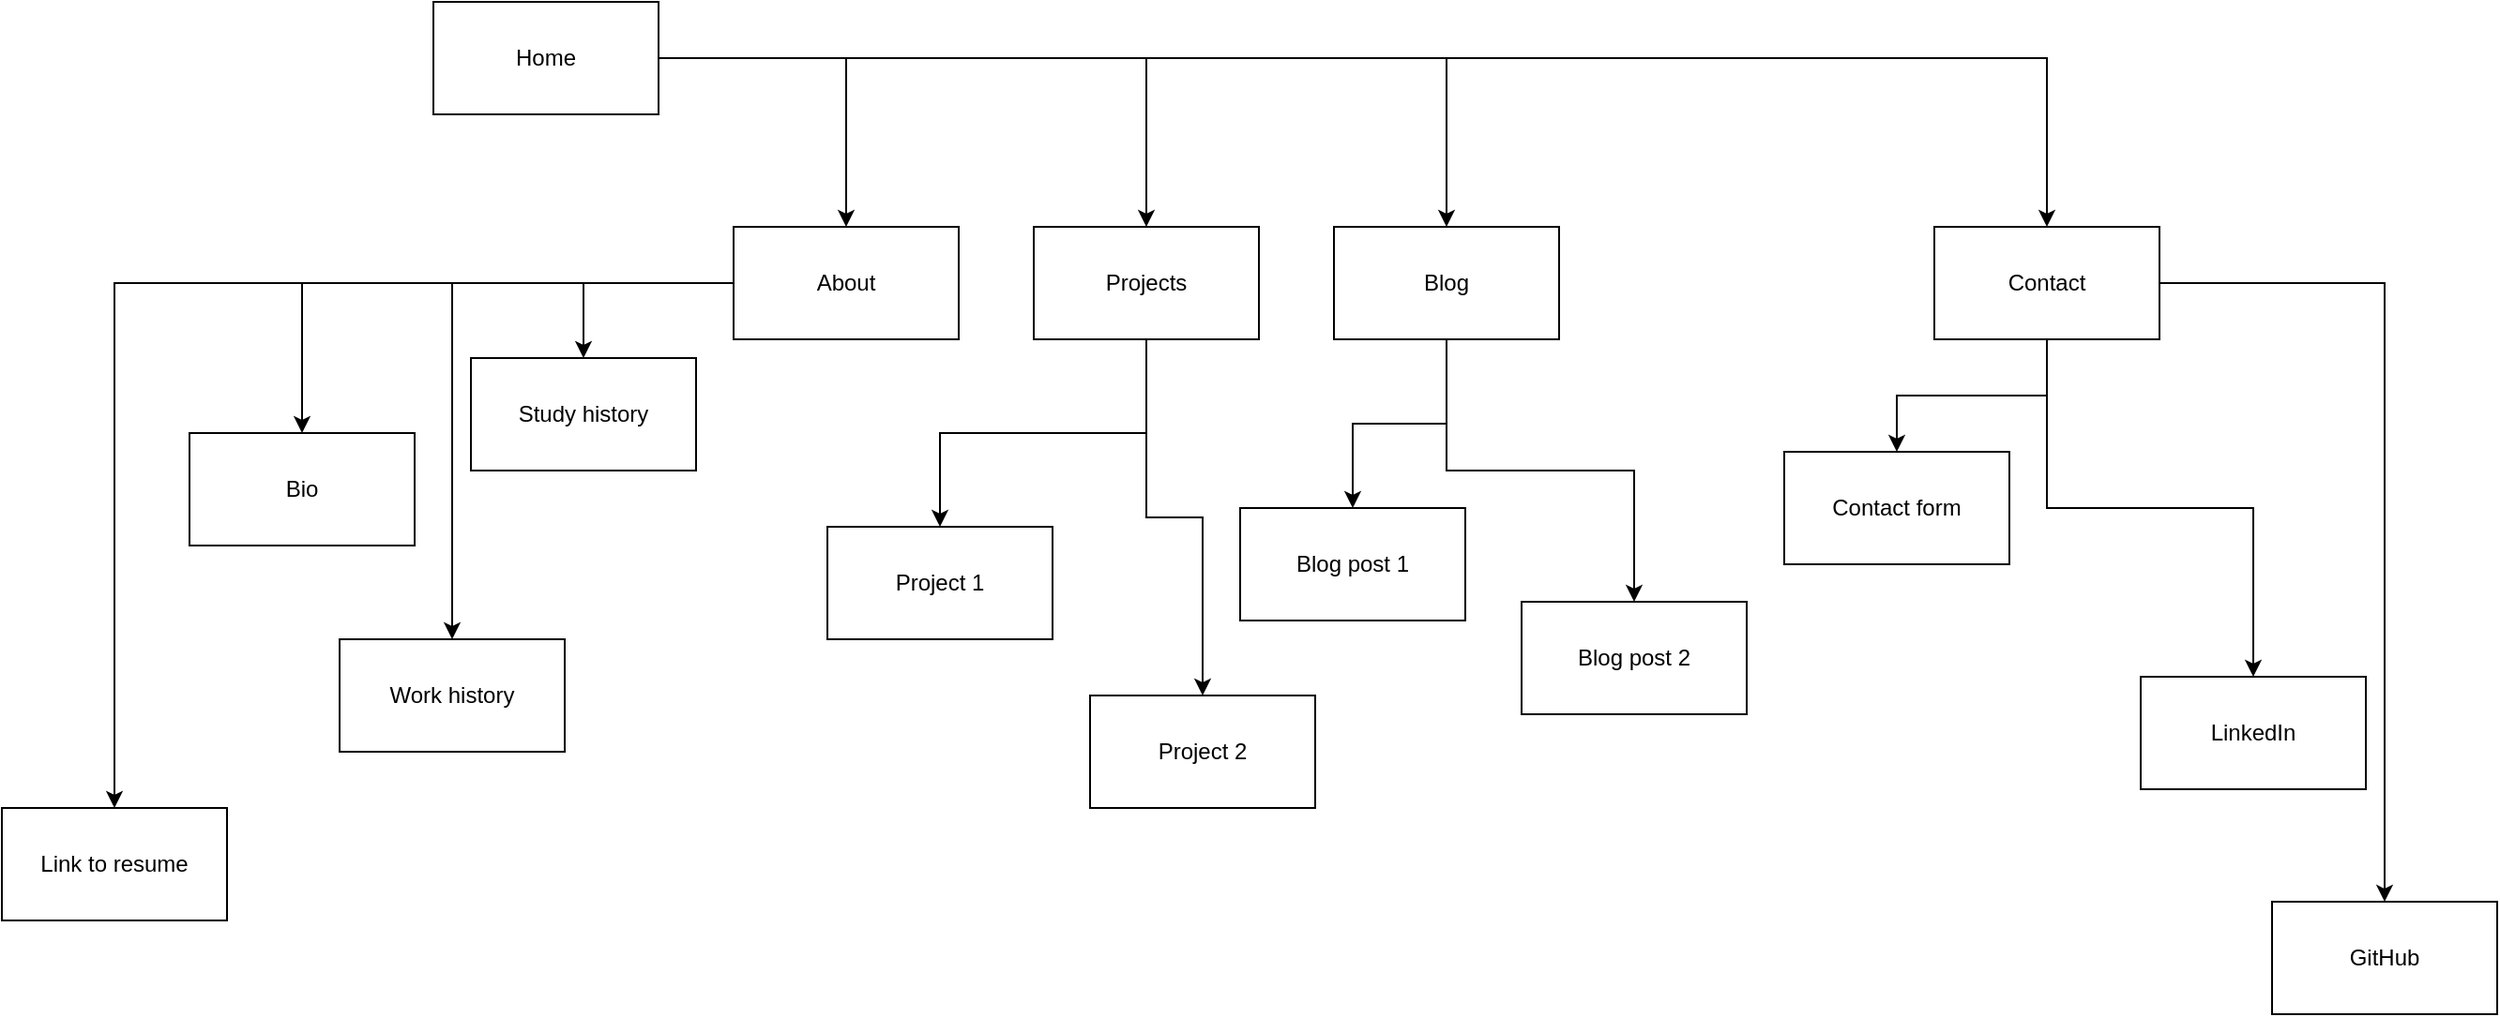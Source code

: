 <mxfile version="24.4.4" type="github">
  <diagram name="Page-1" id="jVAHOj9E25T3dA4WQlke">
    <mxGraphModel dx="1941" dy="730" grid="1" gridSize="10" guides="1" tooltips="1" connect="1" arrows="1" fold="1" page="1" pageScale="1" pageWidth="827" pageHeight="1169" math="0" shadow="0">
      <root>
        <mxCell id="0" />
        <mxCell id="1" parent="0" />
        <mxCell id="IpAYr77v6ilmW8r_v7f3-3" value="" style="edgeStyle=orthogonalEdgeStyle;rounded=0;orthogonalLoop=1;jettySize=auto;html=1;" edge="1" parent="1" source="IpAYr77v6ilmW8r_v7f3-1" target="IpAYr77v6ilmW8r_v7f3-2">
          <mxGeometry relative="1" as="geometry" />
        </mxCell>
        <mxCell id="IpAYr77v6ilmW8r_v7f3-5" value="" style="edgeStyle=orthogonalEdgeStyle;rounded=0;orthogonalLoop=1;jettySize=auto;html=1;" edge="1" parent="1" source="IpAYr77v6ilmW8r_v7f3-1" target="IpAYr77v6ilmW8r_v7f3-4">
          <mxGeometry relative="1" as="geometry" />
        </mxCell>
        <mxCell id="IpAYr77v6ilmW8r_v7f3-7" value="" style="edgeStyle=orthogonalEdgeStyle;rounded=0;orthogonalLoop=1;jettySize=auto;html=1;" edge="1" parent="1" source="IpAYr77v6ilmW8r_v7f3-1" target="IpAYr77v6ilmW8r_v7f3-6">
          <mxGeometry relative="1" as="geometry" />
        </mxCell>
        <mxCell id="IpAYr77v6ilmW8r_v7f3-15" value="" style="edgeStyle=orthogonalEdgeStyle;rounded=0;orthogonalLoop=1;jettySize=auto;html=1;" edge="1" parent="1" source="IpAYr77v6ilmW8r_v7f3-1" target="IpAYr77v6ilmW8r_v7f3-14">
          <mxGeometry relative="1" as="geometry" />
        </mxCell>
        <mxCell id="IpAYr77v6ilmW8r_v7f3-29" value="" style="edgeStyle=orthogonalEdgeStyle;rounded=0;orthogonalLoop=1;jettySize=auto;html=1;" edge="1" parent="1" source="IpAYr77v6ilmW8r_v7f3-2" target="IpAYr77v6ilmW8r_v7f3-28">
          <mxGeometry relative="1" as="geometry" />
        </mxCell>
        <mxCell id="IpAYr77v6ilmW8r_v7f3-31" value="" style="edgeStyle=orthogonalEdgeStyle;rounded=0;orthogonalLoop=1;jettySize=auto;html=1;" edge="1" parent="1" source="IpAYr77v6ilmW8r_v7f3-2" target="IpAYr77v6ilmW8r_v7f3-30">
          <mxGeometry relative="1" as="geometry" />
        </mxCell>
        <mxCell id="IpAYr77v6ilmW8r_v7f3-33" value="" style="edgeStyle=orthogonalEdgeStyle;rounded=0;orthogonalLoop=1;jettySize=auto;html=1;" edge="1" parent="1" source="IpAYr77v6ilmW8r_v7f3-2" target="IpAYr77v6ilmW8r_v7f3-32">
          <mxGeometry relative="1" as="geometry" />
        </mxCell>
        <mxCell id="IpAYr77v6ilmW8r_v7f3-35" value="" style="edgeStyle=orthogonalEdgeStyle;rounded=0;orthogonalLoop=1;jettySize=auto;html=1;" edge="1" parent="1" source="IpAYr77v6ilmW8r_v7f3-2" target="IpAYr77v6ilmW8r_v7f3-34">
          <mxGeometry relative="1" as="geometry" />
        </mxCell>
        <mxCell id="IpAYr77v6ilmW8r_v7f3-2" value="About" style="rounded=0;whiteSpace=wrap;html=1;" vertex="1" parent="1">
          <mxGeometry x="200" y="160" width="120" height="60" as="geometry" />
        </mxCell>
        <mxCell id="IpAYr77v6ilmW8r_v7f3-1" value="Home" style="rounded=0;whiteSpace=wrap;html=1;" vertex="1" parent="1">
          <mxGeometry x="40" y="40" width="120" height="60" as="geometry" />
        </mxCell>
        <mxCell id="IpAYr77v6ilmW8r_v7f3-17" value="" style="edgeStyle=orthogonalEdgeStyle;rounded=0;orthogonalLoop=1;jettySize=auto;html=1;" edge="1" parent="1" source="IpAYr77v6ilmW8r_v7f3-4" target="IpAYr77v6ilmW8r_v7f3-16">
          <mxGeometry relative="1" as="geometry" />
        </mxCell>
        <mxCell id="IpAYr77v6ilmW8r_v7f3-19" value="" style="edgeStyle=orthogonalEdgeStyle;rounded=0;orthogonalLoop=1;jettySize=auto;html=1;" edge="1" parent="1" source="IpAYr77v6ilmW8r_v7f3-4" target="IpAYr77v6ilmW8r_v7f3-18">
          <mxGeometry relative="1" as="geometry" />
        </mxCell>
        <mxCell id="IpAYr77v6ilmW8r_v7f3-11" value="" style="edgeStyle=orthogonalEdgeStyle;rounded=0;orthogonalLoop=1;jettySize=auto;html=1;" edge="1" parent="1" source="IpAYr77v6ilmW8r_v7f3-6" target="IpAYr77v6ilmW8r_v7f3-10">
          <mxGeometry relative="1" as="geometry" />
        </mxCell>
        <mxCell id="IpAYr77v6ilmW8r_v7f3-26" value="" style="edgeStyle=orthogonalEdgeStyle;rounded=0;orthogonalLoop=1;jettySize=auto;html=1;" edge="1" parent="1" source="IpAYr77v6ilmW8r_v7f3-4" target="IpAYr77v6ilmW8r_v7f3-25">
          <mxGeometry relative="1" as="geometry" />
        </mxCell>
        <mxCell id="IpAYr77v6ilmW8r_v7f3-4" value="Contact" style="rounded=0;whiteSpace=wrap;html=1;" vertex="1" parent="1">
          <mxGeometry x="840" y="160" width="120" height="60" as="geometry" />
        </mxCell>
        <mxCell id="IpAYr77v6ilmW8r_v7f3-13" value="" style="edgeStyle=orthogonalEdgeStyle;rounded=0;orthogonalLoop=1;jettySize=auto;html=1;" edge="1" parent="1" source="IpAYr77v6ilmW8r_v7f3-6" target="IpAYr77v6ilmW8r_v7f3-12">
          <mxGeometry relative="1" as="geometry" />
        </mxCell>
        <mxCell id="IpAYr77v6ilmW8r_v7f3-6" value="Projects" style="rounded=0;whiteSpace=wrap;html=1;" vertex="1" parent="1">
          <mxGeometry x="360" y="160" width="120" height="60" as="geometry" />
        </mxCell>
        <mxCell id="IpAYr77v6ilmW8r_v7f3-10" value="Project 1" style="rounded=0;whiteSpace=wrap;html=1;" vertex="1" parent="1">
          <mxGeometry x="250" y="320" width="120" height="60" as="geometry" />
        </mxCell>
        <mxCell id="IpAYr77v6ilmW8r_v7f3-12" value="Project 2" style="rounded=0;whiteSpace=wrap;html=1;" vertex="1" parent="1">
          <mxGeometry x="390" y="410" width="120" height="60" as="geometry" />
        </mxCell>
        <mxCell id="IpAYr77v6ilmW8r_v7f3-21" value="" style="edgeStyle=orthogonalEdgeStyle;rounded=0;orthogonalLoop=1;jettySize=auto;html=1;" edge="1" parent="1" source="IpAYr77v6ilmW8r_v7f3-14" target="IpAYr77v6ilmW8r_v7f3-20">
          <mxGeometry relative="1" as="geometry" />
        </mxCell>
        <mxCell id="IpAYr77v6ilmW8r_v7f3-24" value="" style="edgeStyle=orthogonalEdgeStyle;rounded=0;orthogonalLoop=1;jettySize=auto;html=1;" edge="1" parent="1" source="IpAYr77v6ilmW8r_v7f3-14" target="IpAYr77v6ilmW8r_v7f3-23">
          <mxGeometry relative="1" as="geometry" />
        </mxCell>
        <mxCell id="IpAYr77v6ilmW8r_v7f3-14" value="Blog" style="rounded=0;whiteSpace=wrap;html=1;" vertex="1" parent="1">
          <mxGeometry x="520" y="160" width="120" height="60" as="geometry" />
        </mxCell>
        <mxCell id="IpAYr77v6ilmW8r_v7f3-16" value="LinkedIn" style="rounded=0;whiteSpace=wrap;html=1;" vertex="1" parent="1">
          <mxGeometry x="950" y="400" width="120" height="60" as="geometry" />
        </mxCell>
        <mxCell id="IpAYr77v6ilmW8r_v7f3-18" value="GitHub" style="rounded=0;whiteSpace=wrap;html=1;" vertex="1" parent="1">
          <mxGeometry x="1020" y="520" width="120" height="60" as="geometry" />
        </mxCell>
        <mxCell id="IpAYr77v6ilmW8r_v7f3-20" value="Blog post 1" style="rounded=0;whiteSpace=wrap;html=1;" vertex="1" parent="1">
          <mxGeometry x="470" y="310" width="120" height="60" as="geometry" />
        </mxCell>
        <mxCell id="IpAYr77v6ilmW8r_v7f3-23" value="Blog post 2" style="rounded=0;whiteSpace=wrap;html=1;" vertex="1" parent="1">
          <mxGeometry x="620" y="360" width="120" height="60" as="geometry" />
        </mxCell>
        <mxCell id="IpAYr77v6ilmW8r_v7f3-25" value="Contact form" style="rounded=0;whiteSpace=wrap;html=1;" vertex="1" parent="1">
          <mxGeometry x="760" y="280" width="120" height="60" as="geometry" />
        </mxCell>
        <mxCell id="IpAYr77v6ilmW8r_v7f3-28" value="Work history" style="rounded=0;whiteSpace=wrap;html=1;" vertex="1" parent="1">
          <mxGeometry x="-10" y="380" width="120" height="60" as="geometry" />
        </mxCell>
        <mxCell id="IpAYr77v6ilmW8r_v7f3-30" value="Study history" style="rounded=0;whiteSpace=wrap;html=1;" vertex="1" parent="1">
          <mxGeometry x="60" y="230" width="120" height="60" as="geometry" />
        </mxCell>
        <mxCell id="IpAYr77v6ilmW8r_v7f3-32" value="Bio" style="rounded=0;whiteSpace=wrap;html=1;" vertex="1" parent="1">
          <mxGeometry x="-90" y="270" width="120" height="60" as="geometry" />
        </mxCell>
        <mxCell id="IpAYr77v6ilmW8r_v7f3-34" value="Link to resume" style="rounded=0;whiteSpace=wrap;html=1;" vertex="1" parent="1">
          <mxGeometry x="-190" y="470" width="120" height="60" as="geometry" />
        </mxCell>
      </root>
    </mxGraphModel>
  </diagram>
</mxfile>
